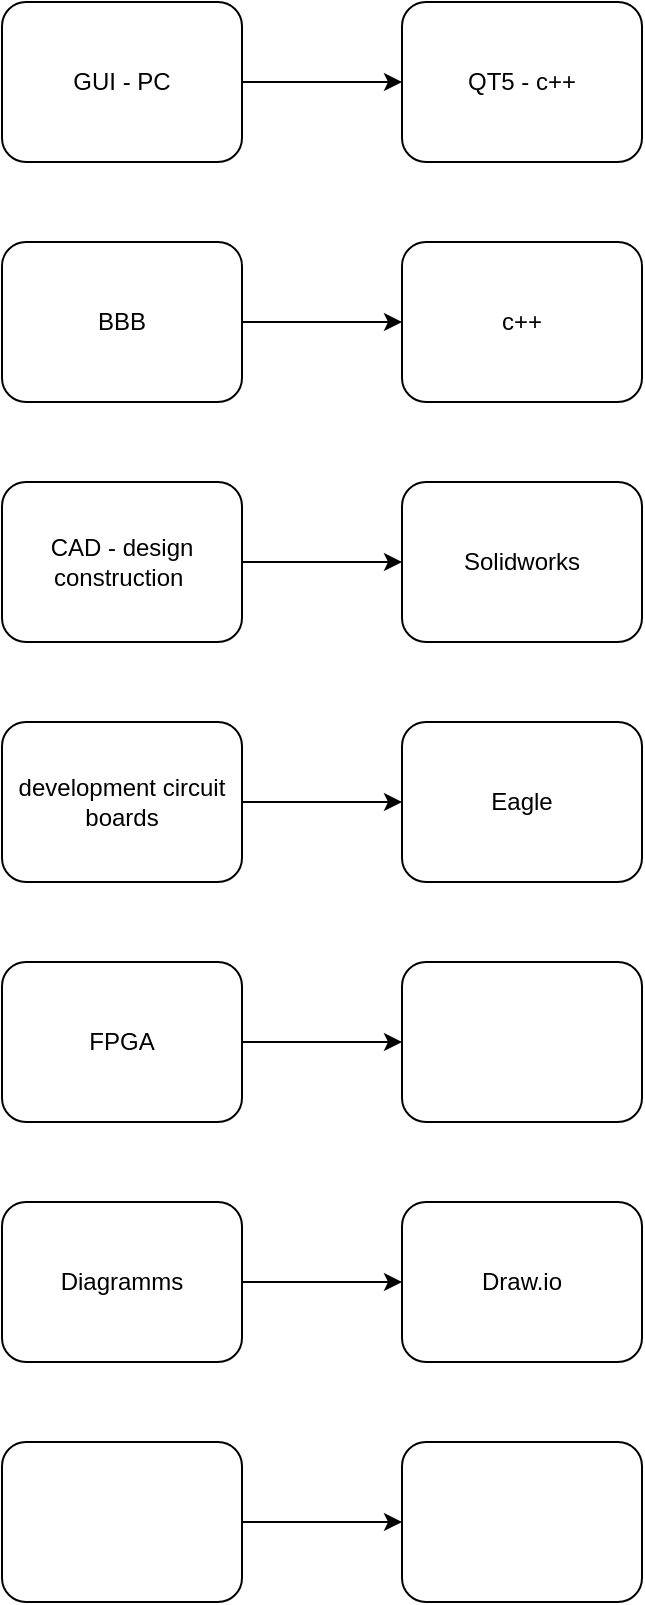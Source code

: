 <mxfile>
    <diagram id="vDkpHy24H6BLEEyWHWST" name="Page-1">
        <mxGraphModel dx="759" dy="532" grid="1" gridSize="10" guides="1" tooltips="1" connect="1" arrows="1" fold="1" page="1" pageScale="1" pageWidth="850" pageHeight="1100" math="0" shadow="0">
            <root>
                <mxCell id="0"/>
                <mxCell id="1" parent="0"/>
                <mxCell id="13" value="" style="edgeStyle=none;html=1;" edge="1" parent="1" source="11" target="12">
                    <mxGeometry relative="1" as="geometry"/>
                </mxCell>
                <mxCell id="11" value="GUI - PC" style="rounded=1;whiteSpace=wrap;html=1;" vertex="1" parent="1">
                    <mxGeometry x="40" y="80" width="120" height="80" as="geometry"/>
                </mxCell>
                <mxCell id="12" value="QT5 - c++" style="whiteSpace=wrap;html=1;rounded=1;" vertex="1" parent="1">
                    <mxGeometry x="240" y="80" width="120" height="80" as="geometry"/>
                </mxCell>
                <mxCell id="17" value="" style="edgeStyle=none;html=1;" edge="1" parent="1" source="18" target="19">
                    <mxGeometry relative="1" as="geometry"/>
                </mxCell>
                <mxCell id="18" value="BBB" style="rounded=1;whiteSpace=wrap;html=1;" vertex="1" parent="1">
                    <mxGeometry x="40" y="200" width="120" height="80" as="geometry"/>
                </mxCell>
                <mxCell id="19" value="c++" style="whiteSpace=wrap;html=1;rounded=1;" vertex="1" parent="1">
                    <mxGeometry x="240" y="200" width="120" height="80" as="geometry"/>
                </mxCell>
                <mxCell id="22" value="" style="edgeStyle=none;html=1;" edge="1" parent="1" source="23" target="24">
                    <mxGeometry relative="1" as="geometry"/>
                </mxCell>
                <mxCell id="23" value="CAD - design construction&amp;nbsp;" style="rounded=1;whiteSpace=wrap;html=1;" vertex="1" parent="1">
                    <mxGeometry x="40" y="320" width="120" height="80" as="geometry"/>
                </mxCell>
                <mxCell id="24" value="Solidworks" style="whiteSpace=wrap;html=1;rounded=1;" vertex="1" parent="1">
                    <mxGeometry x="240" y="320" width="120" height="80" as="geometry"/>
                </mxCell>
                <mxCell id="25" value="" style="edgeStyle=none;html=1;" edge="1" parent="1" source="26" target="27">
                    <mxGeometry relative="1" as="geometry"/>
                </mxCell>
                <mxCell id="26" value="development circuit boards" style="rounded=1;whiteSpace=wrap;html=1;" vertex="1" parent="1">
                    <mxGeometry x="40" y="440" width="120" height="80" as="geometry"/>
                </mxCell>
                <mxCell id="27" value="Eagle" style="whiteSpace=wrap;html=1;rounded=1;" vertex="1" parent="1">
                    <mxGeometry x="240" y="440" width="120" height="80" as="geometry"/>
                </mxCell>
                <mxCell id="28" value="" style="edgeStyle=none;html=1;" edge="1" parent="1" source="29" target="30">
                    <mxGeometry relative="1" as="geometry"/>
                </mxCell>
                <mxCell id="29" value="FPGA" style="rounded=1;whiteSpace=wrap;html=1;" vertex="1" parent="1">
                    <mxGeometry x="40" y="560" width="120" height="80" as="geometry"/>
                </mxCell>
                <mxCell id="30" value="" style="whiteSpace=wrap;html=1;rounded=1;" vertex="1" parent="1">
                    <mxGeometry x="240" y="560" width="120" height="80" as="geometry"/>
                </mxCell>
                <mxCell id="31" value="" style="edgeStyle=none;html=1;" edge="1" parent="1" source="32" target="33">
                    <mxGeometry relative="1" as="geometry"/>
                </mxCell>
                <mxCell id="32" value="Diagramms" style="rounded=1;whiteSpace=wrap;html=1;" vertex="1" parent="1">
                    <mxGeometry x="40" y="680" width="120" height="80" as="geometry"/>
                </mxCell>
                <mxCell id="33" value="Draw.io" style="whiteSpace=wrap;html=1;rounded=1;" vertex="1" parent="1">
                    <mxGeometry x="240" y="680" width="120" height="80" as="geometry"/>
                </mxCell>
                <mxCell id="34" value="" style="edgeStyle=none;html=1;" edge="1" parent="1" source="35" target="36">
                    <mxGeometry relative="1" as="geometry"/>
                </mxCell>
                <mxCell id="35" value="" style="rounded=1;whiteSpace=wrap;html=1;" vertex="1" parent="1">
                    <mxGeometry x="40" y="800" width="120" height="80" as="geometry"/>
                </mxCell>
                <mxCell id="36" value="" style="whiteSpace=wrap;html=1;rounded=1;" vertex="1" parent="1">
                    <mxGeometry x="240" y="800" width="120" height="80" as="geometry"/>
                </mxCell>
            </root>
        </mxGraphModel>
    </diagram>
</mxfile>